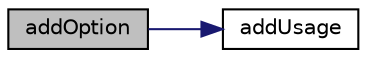 digraph "addOption"
{
  bgcolor="transparent";
  edge [fontname="Helvetica",fontsize="10",labelfontname="Helvetica",labelfontsize="10"];
  node [fontname="Helvetica",fontsize="10",shape=record];
  rankdir="LR";
  Node1 [label="addOption",height=0.2,width=0.4,color="black", fillcolor="grey75", style="filled", fontcolor="black"];
  Node1 -> Node2 [color="midnightblue",fontsize="10",style="solid",fontname="Helvetica"];
  Node2 [label="addUsage",height=0.2,width=0.4,color="black",URL="$a00067.html#ad09028afc4a618fa58217e40c1de203e",tooltip="Add option usage information to optionUsage. "];
}
